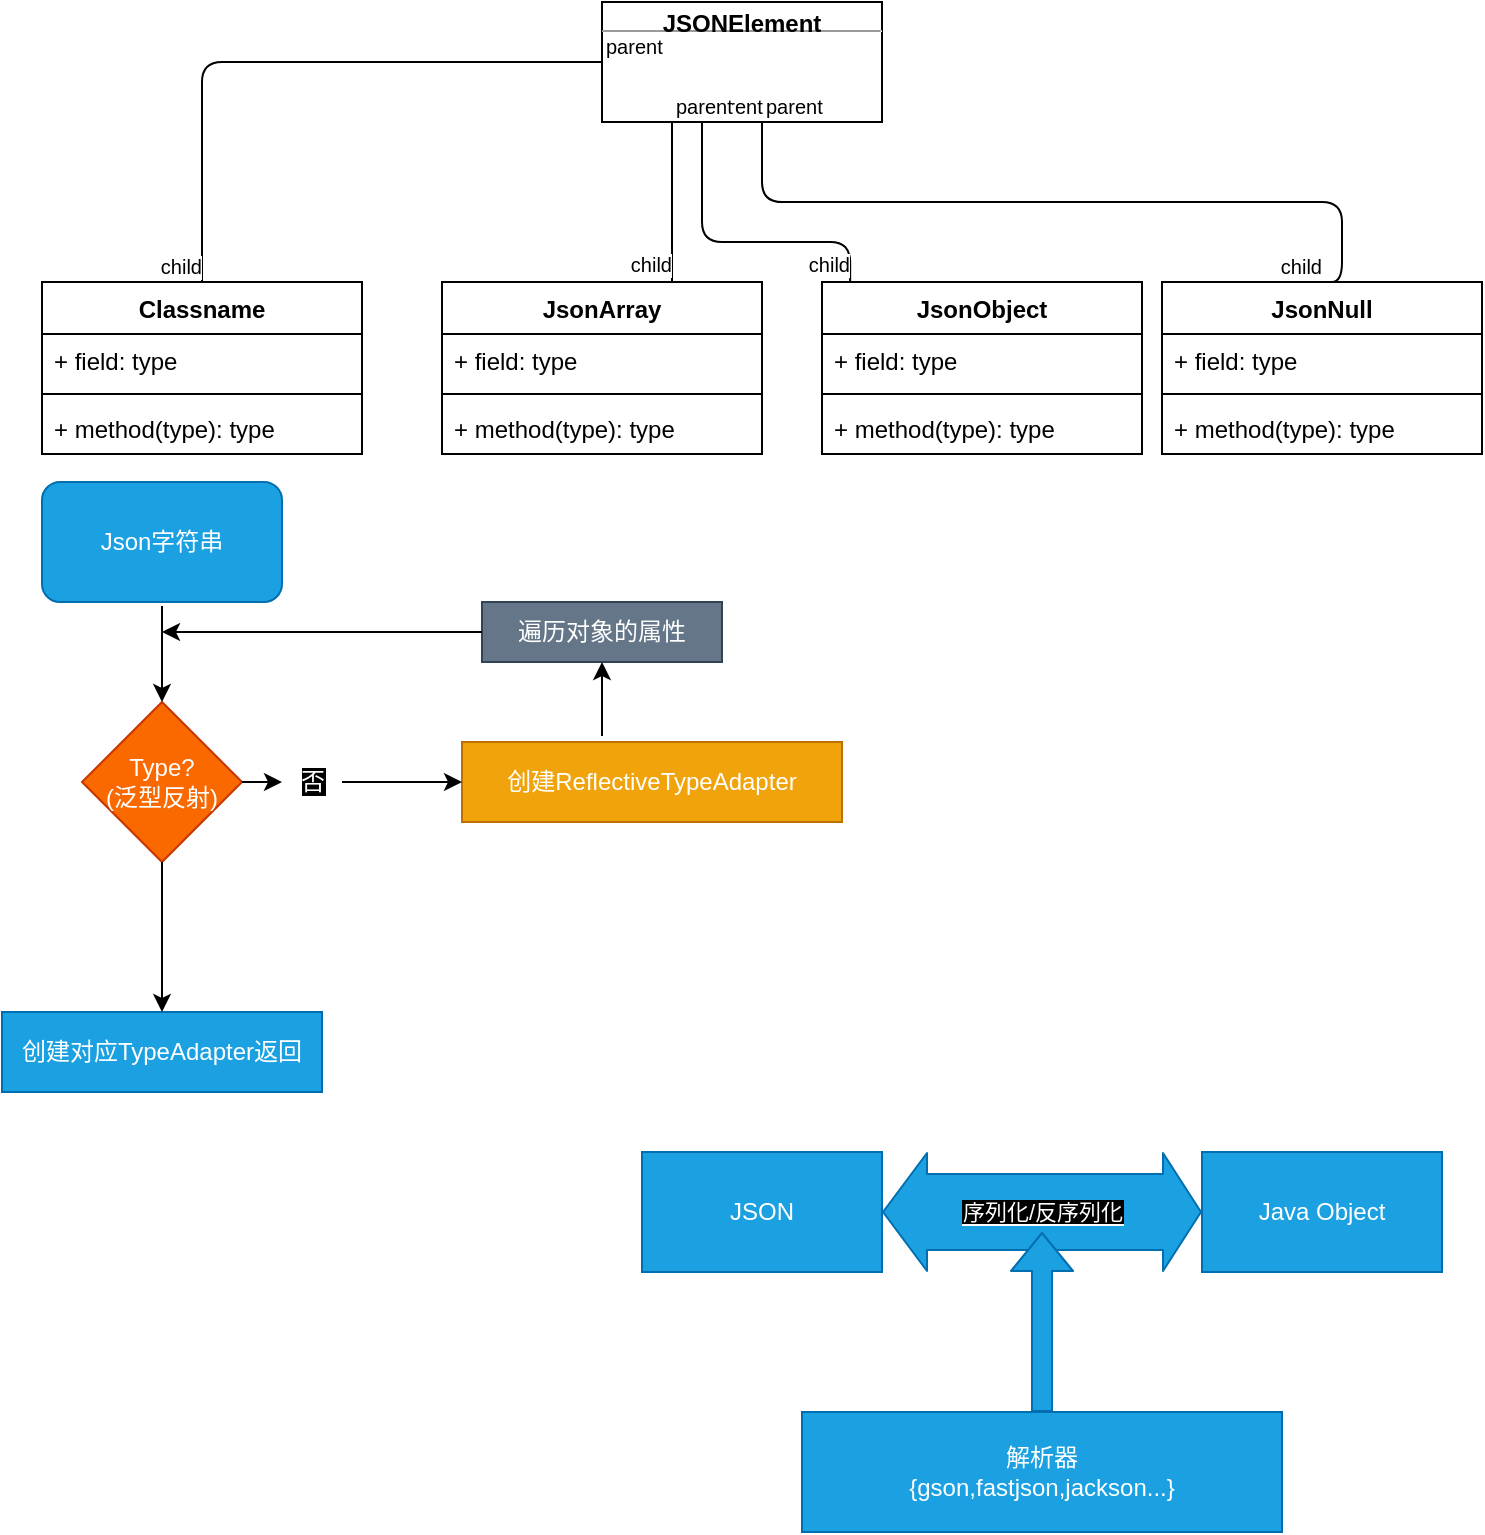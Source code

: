 <mxfile version="13.2.6" type="github"><diagram id="p_Mk8tr2_TW3A5Ue1MrC" name="Page-1"><mxGraphModel dx="751" dy="522" grid="1" gridSize="10" guides="1" tooltips="1" connect="1" arrows="1" fold="1" page="1" pageScale="1" pageWidth="827" pageHeight="1169" math="0" shadow="0"><root><mxCell id="0"/><mxCell id="1" parent="0"/><mxCell id="0FbXjo5VnsfoRoj5-Ilj-1" value="&lt;p style=&quot;margin: 4px 0px 0px;&quot;&gt;&lt;/p&gt;&lt;div style=&quot;height: 2px&quot;&gt;&lt;b&gt;JSONElement&lt;/b&gt;&lt;/div&gt;&lt;div style=&quot;height: 2px&quot;&gt;&lt;b&gt;&lt;br&gt;&lt;/b&gt;&lt;/div&gt;&lt;hr size=&quot;1&quot;&gt;&lt;div style=&quot;height: 2px&quot;&gt;&lt;/div&gt;" style="verticalAlign=top;align=center;overflow=fill;fontSize=12;fontFamily=Helvetica;html=1;" parent="1" vertex="1"><mxGeometry x="320" y="10" width="140" height="60" as="geometry"/></mxCell><mxCell id="0FbXjo5VnsfoRoj5-Ilj-3" value="JsonObject" style="swimlane;fontStyle=1;align=center;verticalAlign=top;childLayout=stackLayout;horizontal=1;startSize=26;horizontalStack=0;resizeParent=1;resizeParentMax=0;resizeLast=0;collapsible=1;marginBottom=0;" parent="1" vertex="1"><mxGeometry x="430" y="150" width="160" height="86" as="geometry"/></mxCell><mxCell id="0FbXjo5VnsfoRoj5-Ilj-4" value="+ field: type" style="text;strokeColor=none;fillColor=none;align=left;verticalAlign=top;spacingLeft=4;spacingRight=4;overflow=hidden;rotatable=0;points=[[0,0.5],[1,0.5]];portConstraint=eastwest;" parent="0FbXjo5VnsfoRoj5-Ilj-3" vertex="1"><mxGeometry y="26" width="160" height="26" as="geometry"/></mxCell><mxCell id="0FbXjo5VnsfoRoj5-Ilj-5" value="" style="line;strokeWidth=1;fillColor=none;align=left;verticalAlign=middle;spacingTop=-1;spacingLeft=3;spacingRight=3;rotatable=0;labelPosition=right;points=[];portConstraint=eastwest;" parent="0FbXjo5VnsfoRoj5-Ilj-3" vertex="1"><mxGeometry y="52" width="160" height="8" as="geometry"/></mxCell><mxCell id="0FbXjo5VnsfoRoj5-Ilj-6" value="+ method(type): type" style="text;strokeColor=none;fillColor=none;align=left;verticalAlign=top;spacingLeft=4;spacingRight=4;overflow=hidden;rotatable=0;points=[[0,0.5],[1,0.5]];portConstraint=eastwest;" parent="0FbXjo5VnsfoRoj5-Ilj-3" vertex="1"><mxGeometry y="60" width="160" height="26" as="geometry"/></mxCell><mxCell id="0FbXjo5VnsfoRoj5-Ilj-11" value="JsonArray" style="swimlane;fontStyle=1;align=center;verticalAlign=top;childLayout=stackLayout;horizontal=1;startSize=26;horizontalStack=0;resizeParent=1;resizeParentMax=0;resizeLast=0;collapsible=1;marginBottom=0;" parent="1" vertex="1"><mxGeometry x="240" y="150" width="160" height="86" as="geometry"/></mxCell><mxCell id="0FbXjo5VnsfoRoj5-Ilj-12" value="+ field: type" style="text;strokeColor=none;fillColor=none;align=left;verticalAlign=top;spacingLeft=4;spacingRight=4;overflow=hidden;rotatable=0;points=[[0,0.5],[1,0.5]];portConstraint=eastwest;" parent="0FbXjo5VnsfoRoj5-Ilj-11" vertex="1"><mxGeometry y="26" width="160" height="26" as="geometry"/></mxCell><mxCell id="0FbXjo5VnsfoRoj5-Ilj-13" value="" style="line;strokeWidth=1;fillColor=none;align=left;verticalAlign=middle;spacingTop=-1;spacingLeft=3;spacingRight=3;rotatable=0;labelPosition=right;points=[];portConstraint=eastwest;" parent="0FbXjo5VnsfoRoj5-Ilj-11" vertex="1"><mxGeometry y="52" width="160" height="8" as="geometry"/></mxCell><mxCell id="0FbXjo5VnsfoRoj5-Ilj-14" value="+ method(type): type" style="text;strokeColor=none;fillColor=none;align=left;verticalAlign=top;spacingLeft=4;spacingRight=4;overflow=hidden;rotatable=0;points=[[0,0.5],[1,0.5]];portConstraint=eastwest;" parent="0FbXjo5VnsfoRoj5-Ilj-11" vertex="1"><mxGeometry y="60" width="160" height="26" as="geometry"/></mxCell><mxCell id="0FbXjo5VnsfoRoj5-Ilj-15" value="Classname" style="swimlane;fontStyle=1;align=center;verticalAlign=top;childLayout=stackLayout;horizontal=1;startSize=26;horizontalStack=0;resizeParent=1;resizeParentMax=0;resizeLast=0;collapsible=1;marginBottom=0;" parent="1" vertex="1"><mxGeometry x="40" y="150" width="160" height="86" as="geometry"/></mxCell><mxCell id="0FbXjo5VnsfoRoj5-Ilj-16" value="+ field: type" style="text;strokeColor=none;fillColor=none;align=left;verticalAlign=top;spacingLeft=4;spacingRight=4;overflow=hidden;rotatable=0;points=[[0,0.5],[1,0.5]];portConstraint=eastwest;" parent="0FbXjo5VnsfoRoj5-Ilj-15" vertex="1"><mxGeometry y="26" width="160" height="26" as="geometry"/></mxCell><mxCell id="0FbXjo5VnsfoRoj5-Ilj-17" value="" style="line;strokeWidth=1;fillColor=none;align=left;verticalAlign=middle;spacingTop=-1;spacingLeft=3;spacingRight=3;rotatable=0;labelPosition=right;points=[];portConstraint=eastwest;" parent="0FbXjo5VnsfoRoj5-Ilj-15" vertex="1"><mxGeometry y="52" width="160" height="8" as="geometry"/></mxCell><mxCell id="0FbXjo5VnsfoRoj5-Ilj-18" value="+ method(type): type" style="text;strokeColor=none;fillColor=none;align=left;verticalAlign=top;spacingLeft=4;spacingRight=4;overflow=hidden;rotatable=0;points=[[0,0.5],[1,0.5]];portConstraint=eastwest;" parent="0FbXjo5VnsfoRoj5-Ilj-15" vertex="1"><mxGeometry y="60" width="160" height="26" as="geometry"/></mxCell><mxCell id="0FbXjo5VnsfoRoj5-Ilj-19" value="" style="endArrow=none;html=1;edgeStyle=orthogonalEdgeStyle;entryX=0.5;entryY=0;entryDx=0;entryDy=0;" parent="1" source="0FbXjo5VnsfoRoj5-Ilj-1" target="0FbXjo5VnsfoRoj5-Ilj-7" edge="1"><mxGeometry relative="1" as="geometry"><mxPoint x="370" y="130" as="sourcePoint"/><mxPoint x="480" y="260" as="targetPoint"/><Array as="points"><mxPoint x="400" y="110"/><mxPoint x="690" y="110"/></Array></mxGeometry></mxCell><mxCell id="0FbXjo5VnsfoRoj5-Ilj-20" value="parent" style="resizable=0;html=1;align=left;verticalAlign=bottom;labelBackgroundColor=#ffffff;fontSize=10;" parent="0FbXjo5VnsfoRoj5-Ilj-19" connectable="0" vertex="1"><mxGeometry x="-1" relative="1" as="geometry"/></mxCell><mxCell id="0FbXjo5VnsfoRoj5-Ilj-21" value="child" style="resizable=0;html=1;align=right;verticalAlign=bottom;labelBackgroundColor=#ffffff;fontSize=10;" parent="0FbXjo5VnsfoRoj5-Ilj-19" connectable="0" vertex="1"><mxGeometry x="1" relative="1" as="geometry"/></mxCell><mxCell id="0FbXjo5VnsfoRoj5-Ilj-7" value="JsonNull" style="swimlane;fontStyle=1;align=center;verticalAlign=top;childLayout=stackLayout;horizontal=1;startSize=26;horizontalStack=0;resizeParent=1;resizeParentMax=0;resizeLast=0;collapsible=1;marginBottom=0;" parent="1" vertex="1"><mxGeometry x="600" y="150" width="160" height="86" as="geometry"/></mxCell><mxCell id="0FbXjo5VnsfoRoj5-Ilj-8" value="+ field: type" style="text;strokeColor=none;fillColor=none;align=left;verticalAlign=top;spacingLeft=4;spacingRight=4;overflow=hidden;rotatable=0;points=[[0,0.5],[1,0.5]];portConstraint=eastwest;" parent="0FbXjo5VnsfoRoj5-Ilj-7" vertex="1"><mxGeometry y="26" width="160" height="26" as="geometry"/></mxCell><mxCell id="0FbXjo5VnsfoRoj5-Ilj-9" value="" style="line;strokeWidth=1;fillColor=none;align=left;verticalAlign=middle;spacingTop=-1;spacingLeft=3;spacingRight=3;rotatable=0;labelPosition=right;points=[];portConstraint=eastwest;" parent="0FbXjo5VnsfoRoj5-Ilj-7" vertex="1"><mxGeometry y="52" width="160" height="8" as="geometry"/></mxCell><mxCell id="0FbXjo5VnsfoRoj5-Ilj-10" value="+ method(type): type" style="text;strokeColor=none;fillColor=none;align=left;verticalAlign=top;spacingLeft=4;spacingRight=4;overflow=hidden;rotatable=0;points=[[0,0.5],[1,0.5]];portConstraint=eastwest;" parent="0FbXjo5VnsfoRoj5-Ilj-7" vertex="1"><mxGeometry y="60" width="160" height="26" as="geometry"/></mxCell><mxCell id="0FbXjo5VnsfoRoj5-Ilj-33" value="" style="endArrow=none;html=1;edgeStyle=orthogonalEdgeStyle;entryX=0.088;entryY=0;entryDx=0;entryDy=0;entryPerimeter=0;" parent="1" target="0FbXjo5VnsfoRoj5-Ilj-3" edge="1"><mxGeometry relative="1" as="geometry"><mxPoint x="370" y="70" as="sourcePoint"/><mxPoint x="480" y="260" as="targetPoint"/><Array as="points"><mxPoint x="370" y="130"/><mxPoint x="444" y="130"/></Array></mxGeometry></mxCell><mxCell id="0FbXjo5VnsfoRoj5-Ilj-34" value="parent" style="resizable=0;html=1;align=left;verticalAlign=bottom;labelBackgroundColor=#ffffff;fontSize=10;" parent="0FbXjo5VnsfoRoj5-Ilj-33" connectable="0" vertex="1"><mxGeometry x="-1" relative="1" as="geometry"/></mxCell><mxCell id="0FbXjo5VnsfoRoj5-Ilj-35" value="child" style="resizable=0;html=1;align=right;verticalAlign=bottom;labelBackgroundColor=#ffffff;fontSize=10;" parent="0FbXjo5VnsfoRoj5-Ilj-33" connectable="0" vertex="1"><mxGeometry x="1" relative="1" as="geometry"/></mxCell><mxCell id="0FbXjo5VnsfoRoj5-Ilj-36" value="" style="endArrow=none;html=1;edgeStyle=orthogonalEdgeStyle;exitX=0.25;exitY=1;exitDx=0;exitDy=0;" parent="1" source="0FbXjo5VnsfoRoj5-Ilj-1" edge="1"><mxGeometry relative="1" as="geometry"><mxPoint x="350" y="110" as="sourcePoint"/><mxPoint x="355" y="150" as="targetPoint"/></mxGeometry></mxCell><mxCell id="0FbXjo5VnsfoRoj5-Ilj-37" value="parent" style="resizable=0;html=1;align=left;verticalAlign=bottom;labelBackgroundColor=#ffffff;fontSize=10;" parent="0FbXjo5VnsfoRoj5-Ilj-36" connectable="0" vertex="1"><mxGeometry x="-1" relative="1" as="geometry"/></mxCell><mxCell id="0FbXjo5VnsfoRoj5-Ilj-38" value="child" style="resizable=0;html=1;align=right;verticalAlign=bottom;labelBackgroundColor=#ffffff;fontSize=10;" parent="0FbXjo5VnsfoRoj5-Ilj-36" connectable="0" vertex="1"><mxGeometry x="1" relative="1" as="geometry"/></mxCell><mxCell id="0FbXjo5VnsfoRoj5-Ilj-39" value="" style="endArrow=none;html=1;edgeStyle=orthogonalEdgeStyle;" parent="1" source="0FbXjo5VnsfoRoj5-Ilj-1" target="0FbXjo5VnsfoRoj5-Ilj-15" edge="1"><mxGeometry relative="1" as="geometry"><mxPoint x="90" y="120" as="sourcePoint"/><mxPoint x="140" y="140" as="targetPoint"/></mxGeometry></mxCell><mxCell id="0FbXjo5VnsfoRoj5-Ilj-40" value="parent" style="resizable=0;html=1;align=left;verticalAlign=bottom;labelBackgroundColor=#ffffff;fontSize=10;" parent="0FbXjo5VnsfoRoj5-Ilj-39" connectable="0" vertex="1"><mxGeometry x="-1" relative="1" as="geometry"/></mxCell><mxCell id="0FbXjo5VnsfoRoj5-Ilj-41" value="child" style="resizable=0;html=1;align=right;verticalAlign=bottom;labelBackgroundColor=#ffffff;fontSize=10;" parent="0FbXjo5VnsfoRoj5-Ilj-39" connectable="0" vertex="1"><mxGeometry x="1" relative="1" as="geometry"/></mxCell><mxCell id="0FbXjo5VnsfoRoj5-Ilj-53" value="" style="group" parent="1" vertex="1" connectable="0"><mxGeometry x="340" y="585" width="400" height="190" as="geometry"/></mxCell><mxCell id="0FbXjo5VnsfoRoj5-Ilj-42" value="JSON" style="rounded=0;whiteSpace=wrap;html=1;align=center;fillColor=#1ba1e2;strokeColor=#006EAF;fontColor=#ffffff;" parent="0FbXjo5VnsfoRoj5-Ilj-53" vertex="1"><mxGeometry width="120" height="60" as="geometry"/></mxCell><mxCell id="0FbXjo5VnsfoRoj5-Ilj-43" value="Java Object" style="rounded=0;whiteSpace=wrap;html=1;align=center;fillColor=#1ba1e2;strokeColor=#006EAF;fontColor=#ffffff;" parent="0FbXjo5VnsfoRoj5-Ilj-53" vertex="1"><mxGeometry x="280" width="120" height="60" as="geometry"/></mxCell><mxCell id="0FbXjo5VnsfoRoj5-Ilj-45" value="解析器&lt;br&gt;{gson,fastjson,jackson...}" style="rounded=0;whiteSpace=wrap;html=1;fontColor=#ffffff;align=center;fillColor=#1ba1e2;strokeColor=#006EAF;" parent="0FbXjo5VnsfoRoj5-Ilj-53" vertex="1"><mxGeometry x="80" y="130" width="240" height="60" as="geometry"/></mxCell><mxCell id="0FbXjo5VnsfoRoj5-Ilj-46" value="&lt;span style=&quot;background-color: rgb(0 , 0 , 0)&quot;&gt;序列化/反序列化&lt;/span&gt;" style="shape=flexArrow;endArrow=classic;startArrow=classic;html=1;fontColor=#FFFFFF;fillColor=#1ba1e2;strokeColor=#006EAF;entryX=0;entryY=0.5;entryDx=0;entryDy=0;width=38;startSize=7;" parent="0FbXjo5VnsfoRoj5-Ilj-53" source="0FbXjo5VnsfoRoj5-Ilj-42" target="0FbXjo5VnsfoRoj5-Ilj-43" edge="1"><mxGeometry width="50" height="50" relative="1" as="geometry"><mxPoint x="130" y="30" as="sourcePoint"/><mxPoint x="290" as="targetPoint"/></mxGeometry></mxCell><mxCell id="0FbXjo5VnsfoRoj5-Ilj-48" value="" style="shape=flexArrow;endArrow=classic;html=1;fontColor=#FFFFFF;exitX=0.5;exitY=0;exitDx=0;exitDy=0;fillColor=#1ba1e2;strokeColor=#006EAF;" parent="0FbXjo5VnsfoRoj5-Ilj-53" source="0FbXjo5VnsfoRoj5-Ilj-45" edge="1"><mxGeometry width="50" height="50" relative="1" as="geometry"><mxPoint x="300" y="40" as="sourcePoint"/><mxPoint x="200" y="40" as="targetPoint"/></mxGeometry></mxCell><mxCell id="0FbXjo5VnsfoRoj5-Ilj-67" value="" style="group" parent="1" vertex="1" connectable="0"><mxGeometry x="20" y="250" width="420" height="305" as="geometry"/></mxCell><mxCell id="0FbXjo5VnsfoRoj5-Ilj-54" value="Json字符串" style="rounded=1;whiteSpace=wrap;html=1;fontColor=#ffffff;align=center;fillColor=#1ba1e2;strokeColor=#006EAF;" parent="0FbXjo5VnsfoRoj5-Ilj-67" vertex="1"><mxGeometry x="20" width="120" height="60" as="geometry"/></mxCell><mxCell id="0FbXjo5VnsfoRoj5-Ilj-55" value="Type?&lt;br&gt;(泛型反射)" style="rhombus;whiteSpace=wrap;html=1;fontColor=#ffffff;align=center;fillColor=#fa6800;strokeColor=#C73500;" parent="0FbXjo5VnsfoRoj5-Ilj-67" vertex="1"><mxGeometry x="40" y="110" width="80" height="80" as="geometry"/></mxCell><mxCell id="0FbXjo5VnsfoRoj5-Ilj-56" value="" style="endArrow=classic;html=1;fontColor=#FFFFFF;" parent="0FbXjo5VnsfoRoj5-Ilj-67" target="0FbXjo5VnsfoRoj5-Ilj-55" edge="1"><mxGeometry width="50" height="50" relative="1" as="geometry"><mxPoint x="80" y="62" as="sourcePoint"/><mxPoint x="360" y="190" as="targetPoint"/></mxGeometry></mxCell><mxCell id="0FbXjo5VnsfoRoj5-Ilj-57" value="创建对应TypeAdapter返回" style="rounded=0;whiteSpace=wrap;html=1;fontColor=#ffffff;align=center;fillColor=#1ba1e2;strokeColor=#006EAF;" parent="0FbXjo5VnsfoRoj5-Ilj-67" vertex="1"><mxGeometry y="265" width="160" height="40" as="geometry"/></mxCell><mxCell id="0FbXjo5VnsfoRoj5-Ilj-58" value="" style="endArrow=classic;html=1;fontColor=#FFFFFF;exitX=0.5;exitY=1;exitDx=0;exitDy=0;entryX=0.5;entryY=0;entryDx=0;entryDy=0;" parent="0FbXjo5VnsfoRoj5-Ilj-67" source="0FbXjo5VnsfoRoj5-Ilj-55" target="0FbXjo5VnsfoRoj5-Ilj-57" edge="1"><mxGeometry width="50" height="50" relative="1" as="geometry"><mxPoint x="310" y="240" as="sourcePoint"/><mxPoint x="360" y="190" as="targetPoint"/></mxGeometry></mxCell><mxCell id="0FbXjo5VnsfoRoj5-Ilj-59" value="创建ReflectiveTypeAdapter" style="rounded=0;whiteSpace=wrap;html=1;fontColor=#ffffff;align=center;fillColor=#f0a30a;strokeColor=#BD7000;" parent="0FbXjo5VnsfoRoj5-Ilj-67" vertex="1"><mxGeometry x="230" y="130" width="190" height="40" as="geometry"/></mxCell><mxCell id="0FbXjo5VnsfoRoj5-Ilj-60" value="" style="endArrow=classic;html=1;fontColor=#FFFFFF;exitX=1;exitY=0.5;exitDx=0;exitDy=0;entryX=0;entryY=0.5;entryDx=0;entryDy=0;" parent="0FbXjo5VnsfoRoj5-Ilj-67" source="0FbXjo5VnsfoRoj5-Ilj-63" target="0FbXjo5VnsfoRoj5-Ilj-59" edge="1"><mxGeometry width="50" height="50" relative="1" as="geometry"><mxPoint x="310" y="240" as="sourcePoint"/><mxPoint x="360" y="190" as="targetPoint"/></mxGeometry></mxCell><mxCell id="0FbXjo5VnsfoRoj5-Ilj-61" value="遍历对象的属性" style="rounded=0;whiteSpace=wrap;html=1;fontColor=#ffffff;align=center;fillColor=#647687;strokeColor=#314354;" parent="0FbXjo5VnsfoRoj5-Ilj-67" vertex="1"><mxGeometry x="240" y="60" width="120" height="30" as="geometry"/></mxCell><mxCell id="0FbXjo5VnsfoRoj5-Ilj-63" value="&lt;span style=&quot;background-color: rgb(0 , 0 , 0)&quot;&gt;否&lt;/span&gt;" style="text;html=1;align=center;verticalAlign=middle;resizable=0;points=[];autosize=1;fontColor=#FFFFFF;" parent="0FbXjo5VnsfoRoj5-Ilj-67" vertex="1"><mxGeometry x="140" y="140" width="30" height="20" as="geometry"/></mxCell><mxCell id="0FbXjo5VnsfoRoj5-Ilj-64" value="" style="endArrow=classic;html=1;fontColor=#FFFFFF;exitX=1;exitY=0.5;exitDx=0;exitDy=0;entryX=0;entryY=0.5;entryDx=0;entryDy=0;" parent="0FbXjo5VnsfoRoj5-Ilj-67" source="0FbXjo5VnsfoRoj5-Ilj-55" target="0FbXjo5VnsfoRoj5-Ilj-63" edge="1"><mxGeometry width="50" height="50" relative="1" as="geometry"><mxPoint x="120" y="150" as="sourcePoint"/><mxPoint x="210" y="150" as="targetPoint"/></mxGeometry></mxCell><mxCell id="0FbXjo5VnsfoRoj5-Ilj-65" value="" style="endArrow=classic;html=1;fontColor=#FFFFFF;" parent="0FbXjo5VnsfoRoj5-Ilj-67" target="0FbXjo5VnsfoRoj5-Ilj-61" edge="1"><mxGeometry width="50" height="50" relative="1" as="geometry"><mxPoint x="300" y="127" as="sourcePoint"/><mxPoint x="360" y="190" as="targetPoint"/></mxGeometry></mxCell><mxCell id="0FbXjo5VnsfoRoj5-Ilj-66" value="" style="endArrow=classic;html=1;fontColor=#FFFFFF;exitX=0;exitY=0.5;exitDx=0;exitDy=0;" parent="0FbXjo5VnsfoRoj5-Ilj-67" source="0FbXjo5VnsfoRoj5-Ilj-61" edge="1"><mxGeometry width="50" height="50" relative="1" as="geometry"><mxPoint x="310" y="240" as="sourcePoint"/><mxPoint x="80" y="75" as="targetPoint"/></mxGeometry></mxCell></root></mxGraphModel></diagram></mxfile>